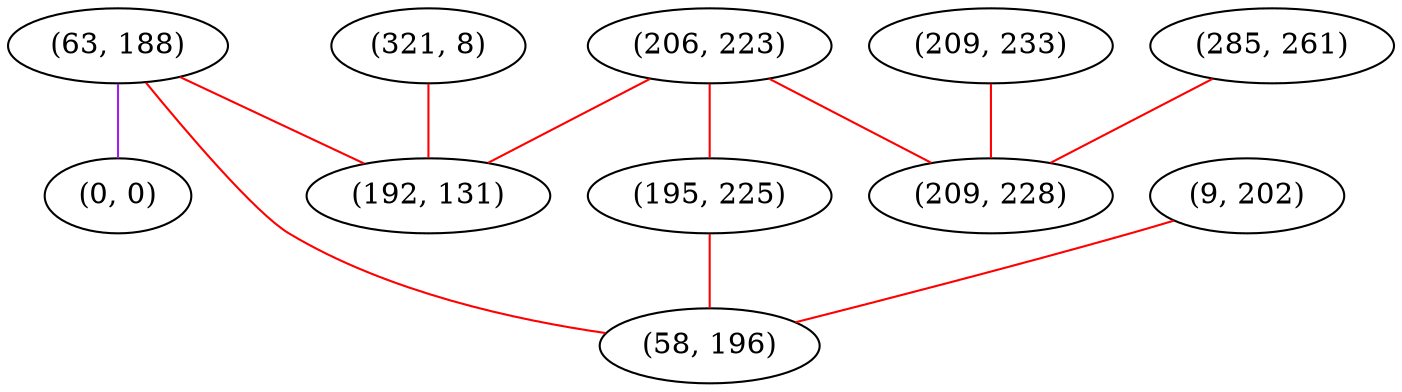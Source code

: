 graph "" {
"(63, 188)";
"(0, 0)";
"(206, 223)";
"(209, 233)";
"(195, 225)";
"(9, 202)";
"(321, 8)";
"(58, 196)";
"(192, 131)";
"(285, 261)";
"(209, 228)";
"(63, 188)" -- "(192, 131)"  [color=red, key=0, weight=1];
"(63, 188)" -- "(0, 0)"  [color=purple, key=0, weight=4];
"(63, 188)" -- "(58, 196)"  [color=red, key=0, weight=1];
"(206, 223)" -- "(192, 131)"  [color=red, key=0, weight=1];
"(206, 223)" -- "(195, 225)"  [color=red, key=0, weight=1];
"(206, 223)" -- "(209, 228)"  [color=red, key=0, weight=1];
"(209, 233)" -- "(209, 228)"  [color=red, key=0, weight=1];
"(195, 225)" -- "(58, 196)"  [color=red, key=0, weight=1];
"(9, 202)" -- "(58, 196)"  [color=red, key=0, weight=1];
"(321, 8)" -- "(192, 131)"  [color=red, key=0, weight=1];
"(285, 261)" -- "(209, 228)"  [color=red, key=0, weight=1];
}
